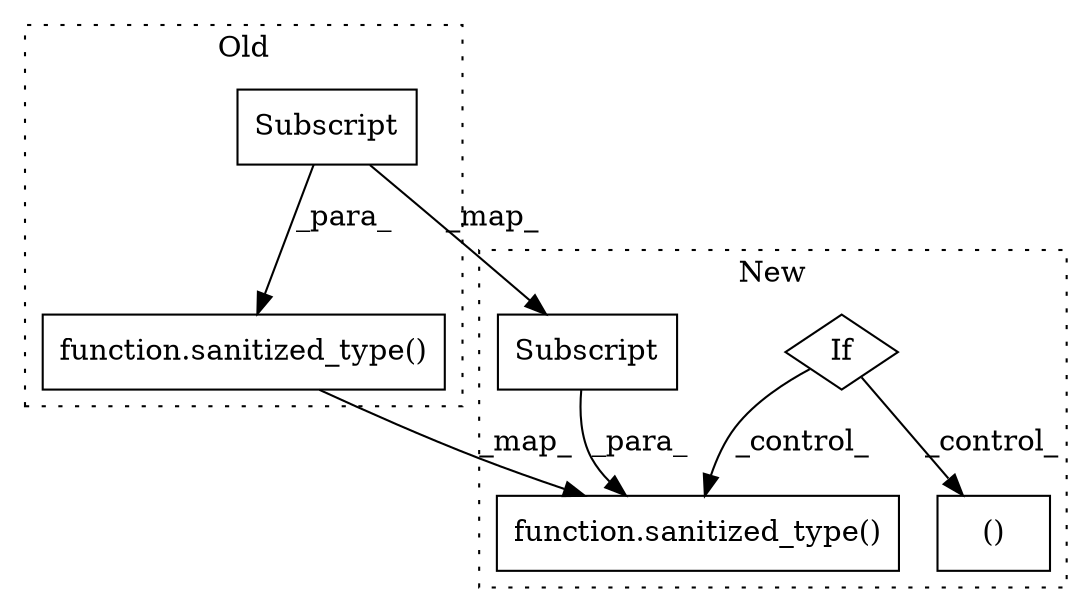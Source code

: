 digraph G {
subgraph cluster0 {
1 [label="function.sanitized_type()" a="75" s="11465,11487" l="15,35" shape="box"];
4 [label="Subscript" a="63" s="11480,0" l="7,0" shape="box"];
label = "Old";
style="dotted";
}
subgraph cluster1 {
2 [label="function.sanitized_type()" a="75" s="11523,11545" l="15,35" shape="box"];
3 [label="Subscript" a="63" s="11538,0" l="7,0" shape="box"];
5 [label="If" a="96" s="11488" l="3" shape="diamond"];
6 [label="()" a="54" s="11850" l="5" shape="box"];
label = "New";
style="dotted";
}
1 -> 2 [label="_map_"];
3 -> 2 [label="_para_"];
4 -> 1 [label="_para_"];
4 -> 3 [label="_map_"];
5 -> 2 [label="_control_"];
5 -> 6 [label="_control_"];
}